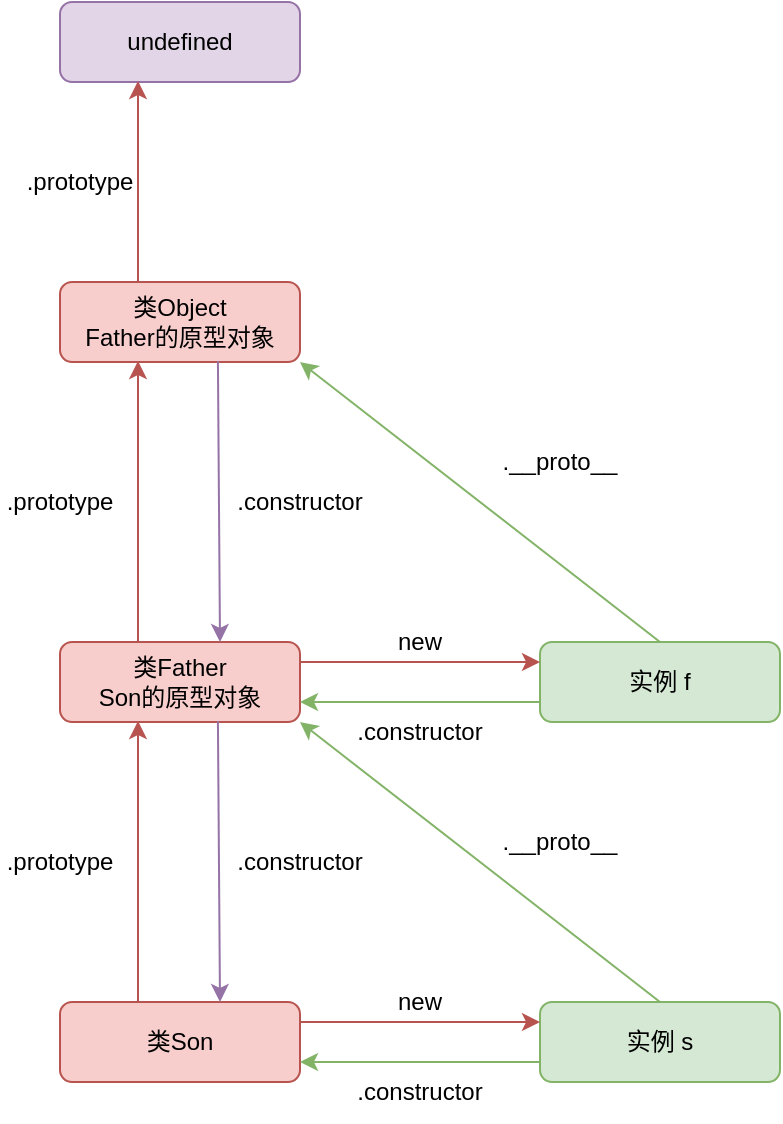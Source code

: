 <mxfile version="20.8.16" type="device"><diagram id="cRijjl-mCbnNtK0PKcvP" name="Page-1"><mxGraphModel dx="954" dy="1765" grid="1" gridSize="10" guides="1" tooltips="1" connect="1" arrows="1" fold="1" page="1" pageScale="1" pageWidth="827" pageHeight="1169" math="0" shadow="0"><root><mxCell id="0"/><mxCell id="1" parent="0"/><mxCell id="CWdMsDoRNsFPIh0vFT8b-1" value=".__proto__" style="text;html=1;strokeColor=none;fillColor=none;align=center;verticalAlign=middle;whiteSpace=wrap;rounded=0;" parent="1" vertex="1"><mxGeometry x="500" y="330" width="60" height="20" as="geometry"/></mxCell><mxCell id="CWdMsDoRNsFPIh0vFT8b-2" value=".constructor" style="text;html=1;strokeColor=none;fillColor=none;align=center;verticalAlign=middle;whiteSpace=wrap;rounded=0;" parent="1" vertex="1"><mxGeometry x="370" y="340" width="60" height="20" as="geometry"/></mxCell><mxCell id="CWdMsDoRNsFPIh0vFT8b-3" value=".prototype" style="text;html=1;strokeColor=none;fillColor=none;align=center;verticalAlign=middle;whiteSpace=wrap;rounded=0;" parent="1" vertex="1"><mxGeometry x="250" y="340" width="60" height="20" as="geometry"/></mxCell><mxCell id="CWdMsDoRNsFPIh0vFT8b-4" value="类Son" style="rounded=1;whiteSpace=wrap;html=1;fillColor=#f8cecc;strokeColor=#b85450;" parent="1" vertex="1"><mxGeometry x="280" y="420" width="120" height="40" as="geometry"/></mxCell><mxCell id="CWdMsDoRNsFPIh0vFT8b-5" value="实例 s" style="rounded=1;whiteSpace=wrap;html=1;fillColor=#d5e8d4;strokeColor=#82b366;" parent="1" vertex="1"><mxGeometry x="520" y="420" width="120" height="40" as="geometry"/></mxCell><mxCell id="CWdMsDoRNsFPIh0vFT8b-6" value="类Father&lt;br&gt;Son的原型对象" style="rounded=1;whiteSpace=wrap;html=1;fillColor=#f8cecc;strokeColor=#b85450;" parent="1" vertex="1"><mxGeometry x="280" y="240" width="120" height="40" as="geometry"/></mxCell><mxCell id="CWdMsDoRNsFPIh0vFT8b-7" value="" style="endArrow=classic;html=1;exitX=0.5;exitY=0;exitDx=0;exitDy=0;entryX=1;entryY=1;entryDx=0;entryDy=0;fillColor=#d5e8d4;strokeColor=#82b366;" parent="1" source="CWdMsDoRNsFPIh0vFT8b-5" target="CWdMsDoRNsFPIh0vFT8b-6" edge="1"><mxGeometry width="50" height="50" relative="1" as="geometry"><mxPoint x="590" y="570" as="sourcePoint"/><mxPoint x="590" y="400" as="targetPoint"/></mxGeometry></mxCell><mxCell id="CWdMsDoRNsFPIh0vFT8b-8" value="" style="endArrow=classic;html=1;exitX=0.325;exitY=-0.012;exitDx=0;exitDy=0;entryX=0.325;entryY=0.988;entryDx=0;entryDy=0;fillColor=#f8cecc;strokeColor=#b85450;exitPerimeter=0;entryPerimeter=0;" parent="1" source="CWdMsDoRNsFPIh0vFT8b-4" target="CWdMsDoRNsFPIh0vFT8b-6" edge="1"><mxGeometry width="50" height="50" relative="1" as="geometry"><mxPoint x="460" y="350" as="sourcePoint"/><mxPoint x="510" y="300" as="targetPoint"/></mxGeometry></mxCell><mxCell id="CWdMsDoRNsFPIh0vFT8b-9" value="new" style="text;html=1;strokeColor=none;fillColor=none;align=center;verticalAlign=middle;whiteSpace=wrap;rounded=0;" parent="1" vertex="1"><mxGeometry x="440" y="410" width="40" height="20" as="geometry"/></mxCell><mxCell id="CWdMsDoRNsFPIh0vFT8b-10" value="" style="endArrow=classic;html=1;rounded=0;exitX=1;exitY=0.25;exitDx=0;exitDy=0;entryX=0;entryY=0.25;entryDx=0;entryDy=0;fillColor=#f8cecc;strokeColor=#b85450;" parent="1" source="CWdMsDoRNsFPIh0vFT8b-4" target="CWdMsDoRNsFPIh0vFT8b-5" edge="1"><mxGeometry width="50" height="50" relative="1" as="geometry"><mxPoint x="700" y="620" as="sourcePoint"/><mxPoint x="750" y="570" as="targetPoint"/></mxGeometry></mxCell><mxCell id="CWdMsDoRNsFPIh0vFT8b-11" value="" style="endArrow=classic;html=1;rounded=0;entryX=1;entryY=0.75;entryDx=0;entryDy=0;exitX=0;exitY=0.75;exitDx=0;exitDy=0;fillColor=#d5e8d4;strokeColor=#82b366;" parent="1" source="CWdMsDoRNsFPIh0vFT8b-5" target="CWdMsDoRNsFPIh0vFT8b-4" edge="1"><mxGeometry width="50" height="50" relative="1" as="geometry"><mxPoint x="410" y="590" as="sourcePoint"/><mxPoint x="430" y="480" as="targetPoint"/></mxGeometry></mxCell><mxCell id="CWdMsDoRNsFPIh0vFT8b-12" value=".constructor" style="text;html=1;strokeColor=none;fillColor=none;align=center;verticalAlign=middle;whiteSpace=wrap;rounded=0;" parent="1" vertex="1"><mxGeometry x="430" y="450" width="60" height="30" as="geometry"/></mxCell><mxCell id="CWdMsDoRNsFPIh0vFT8b-13" value="" style="endArrow=classic;html=1;rounded=0;exitX=0.658;exitY=0.988;exitDx=0;exitDy=0;fillColor=#e1d5e7;strokeColor=#9673a6;exitPerimeter=0;" parent="1" source="CWdMsDoRNsFPIh0vFT8b-6" edge="1"><mxGeometry width="50" height="50" relative="1" as="geometry"><mxPoint x="330" y="370" as="sourcePoint"/><mxPoint x="360" y="420" as="targetPoint"/></mxGeometry></mxCell><mxCell id="CWdMsDoRNsFPIh0vFT8b-14" value=".__proto__" style="text;html=1;strokeColor=none;fillColor=none;align=center;verticalAlign=middle;whiteSpace=wrap;rounded=0;" parent="1" vertex="1"><mxGeometry x="500" y="140" width="60" height="20" as="geometry"/></mxCell><mxCell id="CWdMsDoRNsFPIh0vFT8b-15" value=".constructor" style="text;html=1;strokeColor=none;fillColor=none;align=center;verticalAlign=middle;whiteSpace=wrap;rounded=0;" parent="1" vertex="1"><mxGeometry x="370" y="160" width="60" height="20" as="geometry"/></mxCell><mxCell id="CWdMsDoRNsFPIh0vFT8b-16" value=".prototype" style="text;html=1;strokeColor=none;fillColor=none;align=center;verticalAlign=middle;whiteSpace=wrap;rounded=0;" parent="1" vertex="1"><mxGeometry x="250" y="160" width="60" height="20" as="geometry"/></mxCell><mxCell id="CWdMsDoRNsFPIh0vFT8b-18" value="实例 f" style="rounded=1;whiteSpace=wrap;html=1;fillColor=#d5e8d4;strokeColor=#82b366;" parent="1" vertex="1"><mxGeometry x="520" y="240" width="120" height="40" as="geometry"/></mxCell><mxCell id="CWdMsDoRNsFPIh0vFT8b-19" value="类Object&lt;br&gt;Father的原型对象" style="rounded=1;whiteSpace=wrap;html=1;fillColor=#f8cecc;strokeColor=#b85450;" parent="1" vertex="1"><mxGeometry x="280" y="60" width="120" height="40" as="geometry"/></mxCell><mxCell id="CWdMsDoRNsFPIh0vFT8b-20" value="" style="endArrow=classic;html=1;exitX=0.5;exitY=0;exitDx=0;exitDy=0;entryX=1;entryY=1;entryDx=0;entryDy=0;fillColor=#d5e8d4;strokeColor=#82b366;" parent="1" source="CWdMsDoRNsFPIh0vFT8b-18" target="CWdMsDoRNsFPIh0vFT8b-19" edge="1"><mxGeometry width="50" height="50" relative="1" as="geometry"><mxPoint x="590" y="390" as="sourcePoint"/><mxPoint x="590" y="220" as="targetPoint"/></mxGeometry></mxCell><mxCell id="CWdMsDoRNsFPIh0vFT8b-21" value="" style="endArrow=classic;html=1;exitX=0.325;exitY=-0.012;exitDx=0;exitDy=0;entryX=0.325;entryY=0.988;entryDx=0;entryDy=0;fillColor=#f8cecc;strokeColor=#b85450;exitPerimeter=0;entryPerimeter=0;" parent="1" target="CWdMsDoRNsFPIh0vFT8b-19" edge="1"><mxGeometry width="50" height="50" relative="1" as="geometry"><mxPoint x="319" y="239.52" as="sourcePoint"/><mxPoint x="510" y="120" as="targetPoint"/></mxGeometry></mxCell><mxCell id="CWdMsDoRNsFPIh0vFT8b-25" value="" style="endArrow=classic;html=1;rounded=0;exitX=0.658;exitY=0.988;exitDx=0;exitDy=0;fillColor=#e1d5e7;strokeColor=#9673a6;exitPerimeter=0;" parent="1" source="CWdMsDoRNsFPIh0vFT8b-19" edge="1"><mxGeometry width="50" height="50" relative="1" as="geometry"><mxPoint x="330" y="190" as="sourcePoint"/><mxPoint x="360" y="240" as="targetPoint"/></mxGeometry></mxCell><mxCell id="CWdMsDoRNsFPIh0vFT8b-26" value="new" style="text;html=1;strokeColor=none;fillColor=none;align=center;verticalAlign=middle;whiteSpace=wrap;rounded=0;" parent="1" vertex="1"><mxGeometry x="440" y="230" width="40" height="20" as="geometry"/></mxCell><mxCell id="CWdMsDoRNsFPIh0vFT8b-27" value="" style="endArrow=classic;html=1;rounded=0;exitX=1;exitY=0.25;exitDx=0;exitDy=0;entryX=0;entryY=0.25;entryDx=0;entryDy=0;fillColor=#f8cecc;strokeColor=#b85450;" parent="1" edge="1"><mxGeometry width="50" height="50" relative="1" as="geometry"><mxPoint x="400" y="250" as="sourcePoint"/><mxPoint x="520" y="250" as="targetPoint"/></mxGeometry></mxCell><mxCell id="CWdMsDoRNsFPIh0vFT8b-28" value="" style="endArrow=classic;html=1;rounded=0;entryX=1;entryY=0.75;entryDx=0;entryDy=0;exitX=0;exitY=0.75;exitDx=0;exitDy=0;fillColor=#d5e8d4;strokeColor=#82b366;" parent="1" edge="1"><mxGeometry width="50" height="50" relative="1" as="geometry"><mxPoint x="520" y="270" as="sourcePoint"/><mxPoint x="400" y="270" as="targetPoint"/></mxGeometry></mxCell><mxCell id="CWdMsDoRNsFPIh0vFT8b-29" value=".constructor" style="text;html=1;strokeColor=none;fillColor=none;align=center;verticalAlign=middle;whiteSpace=wrap;rounded=0;" parent="1" vertex="1"><mxGeometry x="430" y="270" width="60" height="30" as="geometry"/></mxCell><mxCell id="jjwEzvNf-8iyNUTefiQF-1" value="undefined" style="rounded=1;whiteSpace=wrap;html=1;fillColor=#e1d5e7;strokeColor=#9673a6;" vertex="1" parent="1"><mxGeometry x="280" y="-80" width="120" height="40" as="geometry"/></mxCell><mxCell id="jjwEzvNf-8iyNUTefiQF-2" value="" style="endArrow=classic;html=1;exitX=0.325;exitY=-0.012;exitDx=0;exitDy=0;entryX=0.325;entryY=0.988;entryDx=0;entryDy=0;fillColor=#f8cecc;strokeColor=#b85450;exitPerimeter=0;entryPerimeter=0;" edge="1" parent="1" target="jjwEzvNf-8iyNUTefiQF-1"><mxGeometry width="50" height="50" relative="1" as="geometry"><mxPoint x="319" y="60.0" as="sourcePoint"/><mxPoint x="510" y="-59.52" as="targetPoint"/></mxGeometry></mxCell><mxCell id="jjwEzvNf-8iyNUTefiQF-3" value=".prototype" style="text;html=1;strokeColor=none;fillColor=none;align=center;verticalAlign=middle;whiteSpace=wrap;rounded=0;" vertex="1" parent="1"><mxGeometry x="260" width="60" height="20" as="geometry"/></mxCell></root></mxGraphModel></diagram></mxfile>
